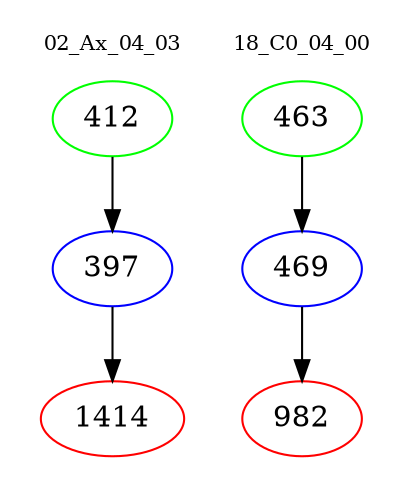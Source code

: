 digraph{
subgraph cluster_0 {
color = white
label = "02_Ax_04_03";
fontsize=10;
T0_412 [label="412", color="green"]
T0_412 -> T0_397 [color="black"]
T0_397 [label="397", color="blue"]
T0_397 -> T0_1414 [color="black"]
T0_1414 [label="1414", color="red"]
}
subgraph cluster_1 {
color = white
label = "18_C0_04_00";
fontsize=10;
T1_463 [label="463", color="green"]
T1_463 -> T1_469 [color="black"]
T1_469 [label="469", color="blue"]
T1_469 -> T1_982 [color="black"]
T1_982 [label="982", color="red"]
}
}
